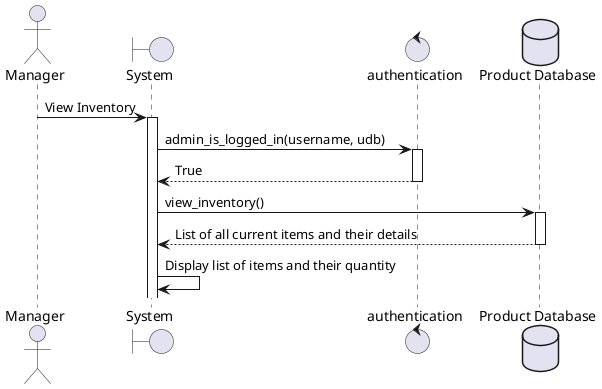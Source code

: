 @startuml viewInventory
actor Manager
boundary "System" as system
control "authentication" as auth 
Database "Product Database" as pdb
Manager -> system: View Inventory
activate system
system -> auth: admin_is_logged_in(username, udb)
activate auth
auth --> system: True
deactivate auth
system -> pdb: view_inventory()
activate pdb
pdb --> system: List of all current items and their details
deactivate pdb
system -> system: Display list of items and their quantity
@enduml 